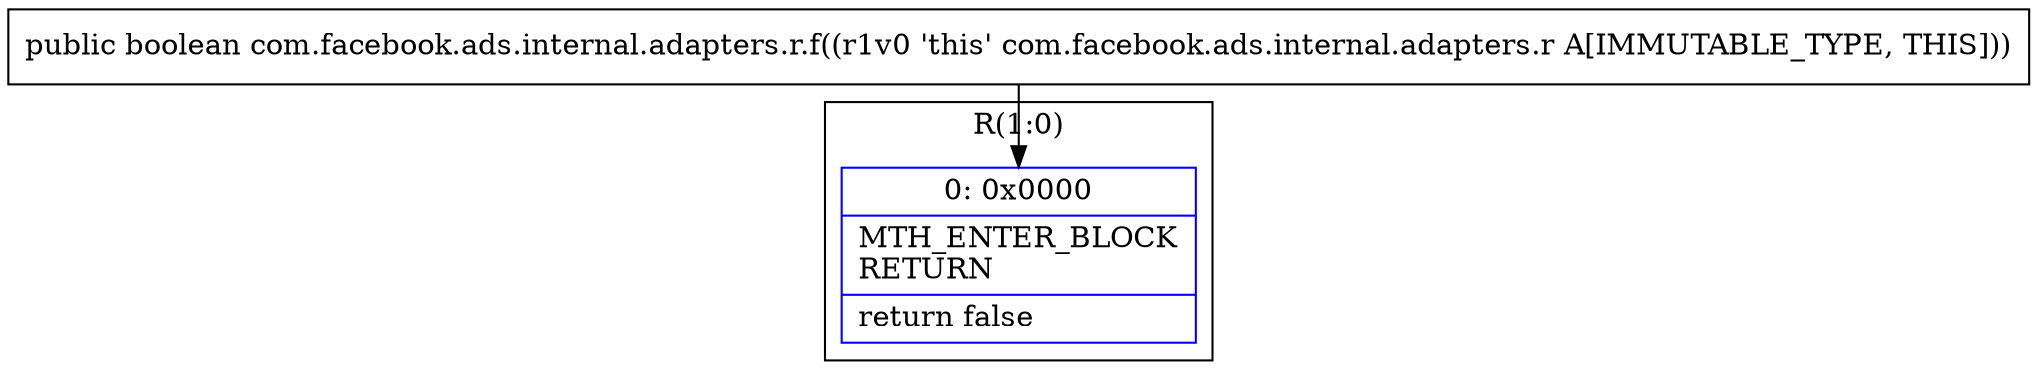 digraph "CFG forcom.facebook.ads.internal.adapters.r.f()Z" {
subgraph cluster_Region_267239091 {
label = "R(1:0)";
node [shape=record,color=blue];
Node_0 [shape=record,label="{0\:\ 0x0000|MTH_ENTER_BLOCK\lRETURN\l|return false\l}"];
}
MethodNode[shape=record,label="{public boolean com.facebook.ads.internal.adapters.r.f((r1v0 'this' com.facebook.ads.internal.adapters.r A[IMMUTABLE_TYPE, THIS])) }"];
MethodNode -> Node_0;
}


